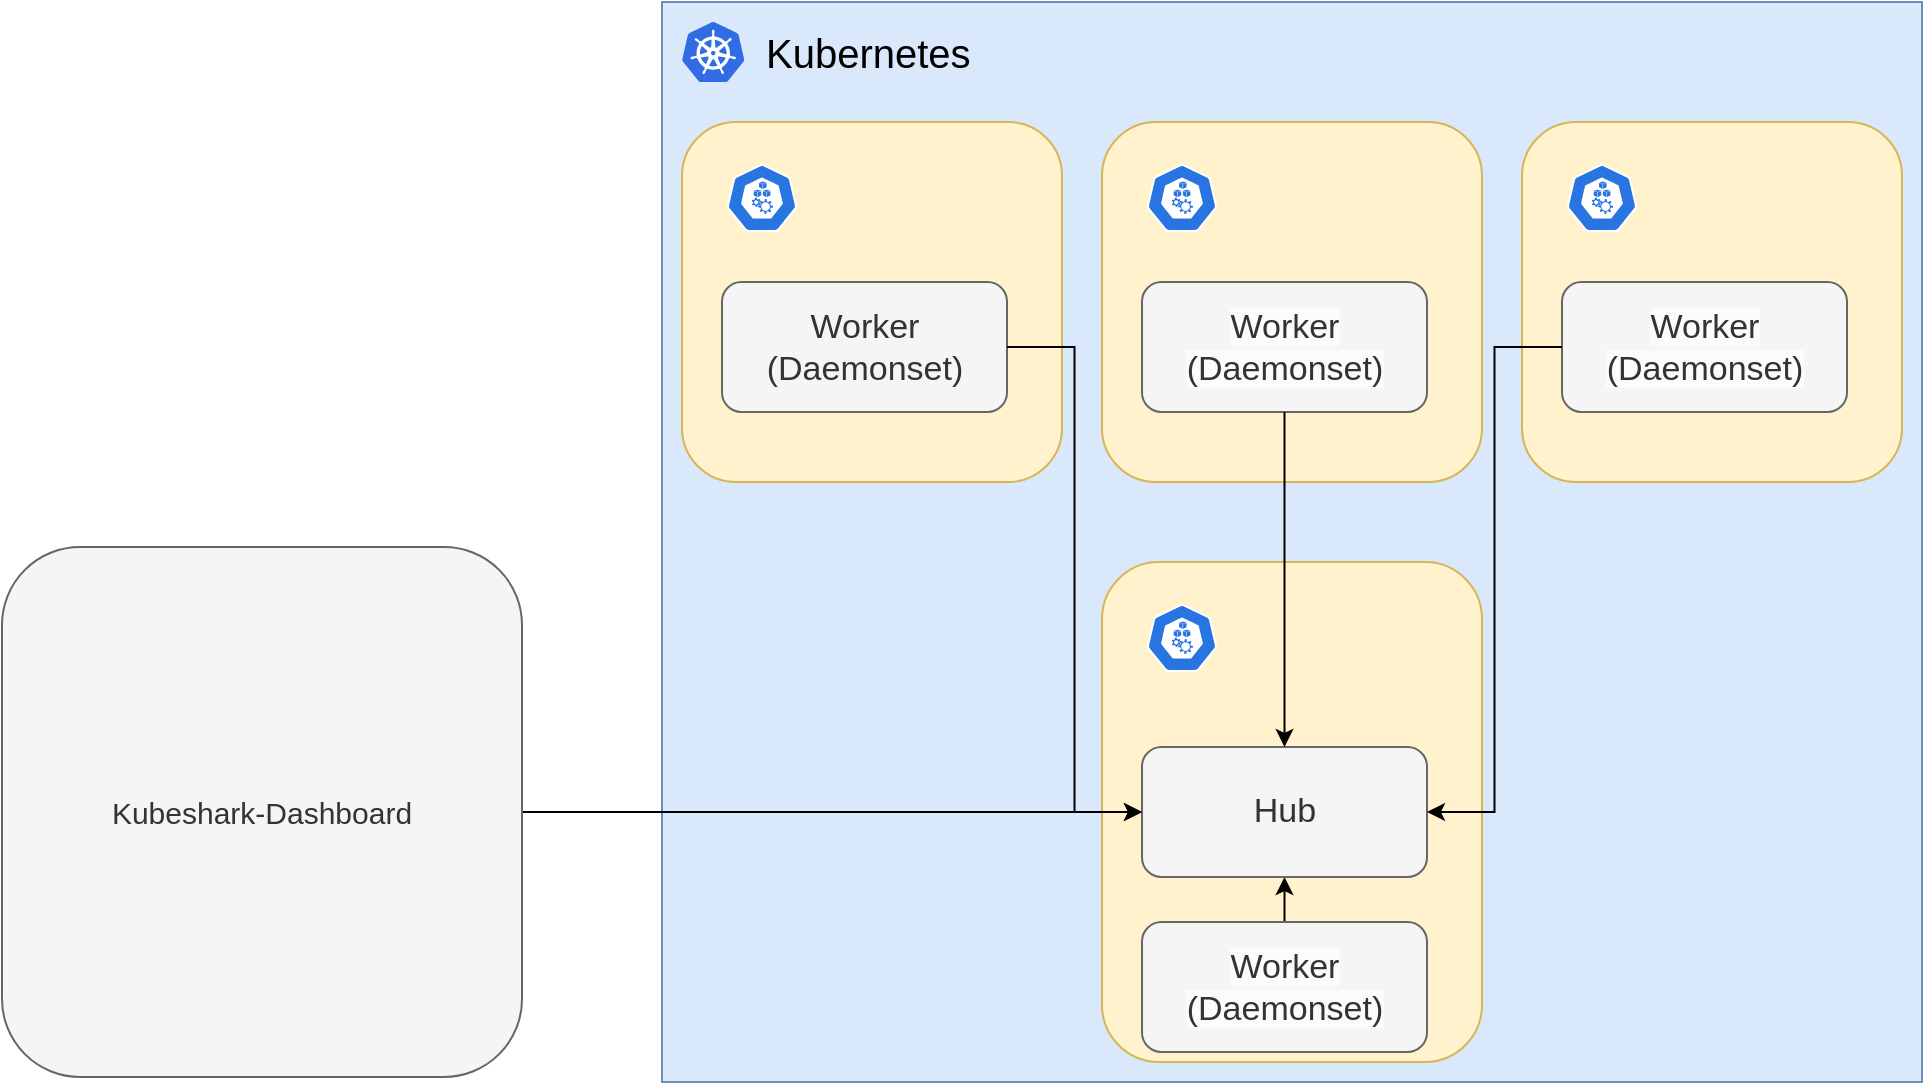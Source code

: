 <mxfile version="21.7.2" type="device" pages="4">
  <diagram id="mGnUkdjGrTBO_hnKkqwj" name="Kubeshark">
    <mxGraphModel dx="1869" dy="606" grid="1" gridSize="10" guides="1" tooltips="1" connect="1" arrows="1" fold="1" page="1" pageScale="1" pageWidth="850" pageHeight="1100" math="0" shadow="0">
      <root>
        <mxCell id="0" />
        <mxCell id="1" parent="0" />
        <mxCell id="idYOMsIeLBP3vpjC0I2u-1" value="" style="rounded=0;whiteSpace=wrap;html=1;fillColor=#dae8fc;strokeColor=#6c8ebf;" vertex="1" parent="1">
          <mxGeometry x="110" y="280" width="630" height="540" as="geometry" />
        </mxCell>
        <mxCell id="idYOMsIeLBP3vpjC0I2u-2" value="" style="image;sketch=0;aspect=fixed;html=1;points=[];align=center;fontSize=12;image=img/lib/mscae/Kubernetes.svg;" vertex="1" parent="1">
          <mxGeometry x="120" y="290" width="31.25" height="30" as="geometry" />
        </mxCell>
        <mxCell id="idYOMsIeLBP3vpjC0I2u-3" value="&lt;font style=&quot;font-size: 20px;&quot;&gt;Kubernetes&lt;/font&gt;" style="text;html=1;strokeColor=none;fillColor=none;align=left;verticalAlign=middle;whiteSpace=wrap;rounded=0;" vertex="1" parent="1">
          <mxGeometry x="160" y="290" width="200" height="30" as="geometry" />
        </mxCell>
        <mxCell id="idYOMsIeLBP3vpjC0I2u-4" value="" style="rounded=1;whiteSpace=wrap;html=1;fillColor=#fff2cc;strokeColor=#d6b656;" vertex="1" parent="1">
          <mxGeometry x="120" y="340" width="190" height="180" as="geometry" />
        </mxCell>
        <mxCell id="idYOMsIeLBP3vpjC0I2u-5" value="" style="sketch=0;html=1;dashed=0;whitespace=wrap;fillColor=#2875E2;strokeColor=#ffffff;points=[[0.005,0.63,0],[0.1,0.2,0],[0.9,0.2,0],[0.5,0,0],[0.995,0.63,0],[0.72,0.99,0],[0.5,1,0],[0.28,0.99,0]];verticalLabelPosition=bottom;align=center;verticalAlign=top;shape=mxgraph.kubernetes.icon;prIcon=node" vertex="1" parent="1">
          <mxGeometry x="140" y="361" width="40" height="34" as="geometry" />
        </mxCell>
        <mxCell id="EySFWMYUhpNZ5J_-jqNt-1" value="&lt;font style=&quot;font-size: 17px;&quot;&gt;Worker&lt;br&gt;(Daemonset)&lt;br&gt;&lt;/font&gt;" style="rounded=1;whiteSpace=wrap;html=1;fillColor=#f5f5f5;fontColor=#333333;strokeColor=#666666;" vertex="1" parent="1">
          <mxGeometry x="140" y="420" width="142.5" height="65" as="geometry" />
        </mxCell>
        <mxCell id="EySFWMYUhpNZ5J_-jqNt-2" value="" style="rounded=1;whiteSpace=wrap;html=1;fillColor=#fff2cc;strokeColor=#d6b656;" vertex="1" parent="1">
          <mxGeometry x="330" y="340" width="190" height="180" as="geometry" />
        </mxCell>
        <mxCell id="EySFWMYUhpNZ5J_-jqNt-3" value="" style="sketch=0;html=1;dashed=0;whitespace=wrap;fillColor=#2875E2;strokeColor=#ffffff;points=[[0.005,0.63,0],[0.1,0.2,0],[0.9,0.2,0],[0.5,0,0],[0.995,0.63,0],[0.72,0.99,0],[0.5,1,0],[0.28,0.99,0]];verticalLabelPosition=bottom;align=center;verticalAlign=top;shape=mxgraph.kubernetes.icon;prIcon=node" vertex="1" parent="1">
          <mxGeometry x="350" y="361" width="40" height="34" as="geometry" />
        </mxCell>
        <mxCell id="EySFWMYUhpNZ5J_-jqNt-5" value="&lt;meta charset=&quot;utf-8&quot;&gt;&lt;span style=&quot;color: rgb(51, 51, 51); font-family: Helvetica; font-size: 17px; font-style: normal; font-variant-ligatures: normal; font-variant-caps: normal; font-weight: 400; letter-spacing: normal; orphans: 2; text-align: center; text-indent: 0px; text-transform: none; widows: 2; word-spacing: 0px; -webkit-text-stroke-width: 0px; background-color: rgb(251, 251, 251); text-decoration-thickness: initial; text-decoration-style: initial; text-decoration-color: initial; float: none; display: inline !important;&quot;&gt;Worker&lt;/span&gt;&lt;br style=&quot;border-color: var(--border-color); color: rgb(51, 51, 51); font-family: Helvetica; font-size: 17px; font-style: normal; font-variant-ligatures: normal; font-variant-caps: normal; font-weight: 400; letter-spacing: normal; orphans: 2; text-align: center; text-indent: 0px; text-transform: none; widows: 2; word-spacing: 0px; -webkit-text-stroke-width: 0px; background-color: rgb(251, 251, 251); text-decoration-thickness: initial; text-decoration-style: initial; text-decoration-color: initial;&quot;&gt;&lt;span style=&quot;color: rgb(51, 51, 51); font-family: Helvetica; font-size: 17px; font-style: normal; font-variant-ligatures: normal; font-variant-caps: normal; font-weight: 400; letter-spacing: normal; orphans: 2; text-align: center; text-indent: 0px; text-transform: none; widows: 2; word-spacing: 0px; -webkit-text-stroke-width: 0px; background-color: rgb(251, 251, 251); text-decoration-thickness: initial; text-decoration-style: initial; text-decoration-color: initial; float: none; display: inline !important;&quot;&gt;(Daemonset)&lt;/span&gt;" style="rounded=1;whiteSpace=wrap;html=1;fillColor=#f5f5f5;fontColor=#333333;strokeColor=#666666;" vertex="1" parent="1">
          <mxGeometry x="350" y="420" width="142.5" height="65" as="geometry" />
        </mxCell>
        <mxCell id="EySFWMYUhpNZ5J_-jqNt-6" value="" style="rounded=1;whiteSpace=wrap;html=1;fillColor=#fff2cc;strokeColor=#d6b656;" vertex="1" parent="1">
          <mxGeometry x="540" y="340" width="190" height="180" as="geometry" />
        </mxCell>
        <mxCell id="EySFWMYUhpNZ5J_-jqNt-7" value="" style="sketch=0;html=1;dashed=0;whitespace=wrap;fillColor=#2875E2;strokeColor=#ffffff;points=[[0.005,0.63,0],[0.1,0.2,0],[0.9,0.2,0],[0.5,0,0],[0.995,0.63,0],[0.72,0.99,0],[0.5,1,0],[0.28,0.99,0]];verticalLabelPosition=bottom;align=center;verticalAlign=top;shape=mxgraph.kubernetes.icon;prIcon=node" vertex="1" parent="1">
          <mxGeometry x="560" y="361" width="40" height="34" as="geometry" />
        </mxCell>
        <mxCell id="EySFWMYUhpNZ5J_-jqNt-9" value="&lt;meta charset=&quot;utf-8&quot;&gt;&lt;span style=&quot;color: rgb(51, 51, 51); font-family: Helvetica; font-size: 17px; font-style: normal; font-variant-ligatures: normal; font-variant-caps: normal; font-weight: 400; letter-spacing: normal; orphans: 2; text-align: center; text-indent: 0px; text-transform: none; widows: 2; word-spacing: 0px; -webkit-text-stroke-width: 0px; background-color: rgb(251, 251, 251); text-decoration-thickness: initial; text-decoration-style: initial; text-decoration-color: initial; float: none; display: inline !important;&quot;&gt;Worker&lt;/span&gt;&lt;br style=&quot;border-color: var(--border-color); color: rgb(51, 51, 51); font-family: Helvetica; font-size: 17px; font-style: normal; font-variant-ligatures: normal; font-variant-caps: normal; font-weight: 400; letter-spacing: normal; orphans: 2; text-align: center; text-indent: 0px; text-transform: none; widows: 2; word-spacing: 0px; -webkit-text-stroke-width: 0px; background-color: rgb(251, 251, 251); text-decoration-thickness: initial; text-decoration-style: initial; text-decoration-color: initial;&quot;&gt;&lt;span style=&quot;color: rgb(51, 51, 51); font-family: Helvetica; font-size: 17px; font-style: normal; font-variant-ligatures: normal; font-variant-caps: normal; font-weight: 400; letter-spacing: normal; orphans: 2; text-align: center; text-indent: 0px; text-transform: none; widows: 2; word-spacing: 0px; -webkit-text-stroke-width: 0px; background-color: rgb(251, 251, 251); text-decoration-thickness: initial; text-decoration-style: initial; text-decoration-color: initial; float: none; display: inline !important;&quot;&gt;(Daemonset)&lt;/span&gt;" style="rounded=1;whiteSpace=wrap;html=1;fillColor=#f5f5f5;fontColor=#333333;strokeColor=#666666;" vertex="1" parent="1">
          <mxGeometry x="560" y="420" width="142.5" height="65" as="geometry" />
        </mxCell>
        <mxCell id="EySFWMYUhpNZ5J_-jqNt-14" value="" style="rounded=1;whiteSpace=wrap;html=1;fillColor=#fff2cc;strokeColor=#d6b656;" vertex="1" parent="1">
          <mxGeometry x="330" y="560" width="190" height="250" as="geometry" />
        </mxCell>
        <mxCell id="EySFWMYUhpNZ5J_-jqNt-15" value="" style="sketch=0;html=1;dashed=0;whitespace=wrap;fillColor=#2875E2;strokeColor=#ffffff;points=[[0.005,0.63,0],[0.1,0.2,0],[0.9,0.2,0],[0.5,0,0],[0.995,0.63,0],[0.72,0.99,0],[0.5,1,0],[0.28,0.99,0]];verticalLabelPosition=bottom;align=center;verticalAlign=top;shape=mxgraph.kubernetes.icon;prIcon=node" vertex="1" parent="1">
          <mxGeometry x="350" y="581" width="40" height="34" as="geometry" />
        </mxCell>
        <mxCell id="EySFWMYUhpNZ5J_-jqNt-22" style="edgeStyle=orthogonalEdgeStyle;rounded=0;orthogonalLoop=1;jettySize=auto;html=1;entryX=0.5;entryY=1;entryDx=0;entryDy=0;" edge="1" parent="1" source="EySFWMYUhpNZ5J_-jqNt-17" target="EySFWMYUhpNZ5J_-jqNt-18">
          <mxGeometry relative="1" as="geometry" />
        </mxCell>
        <mxCell id="EySFWMYUhpNZ5J_-jqNt-17" value="&lt;meta charset=&quot;utf-8&quot;&gt;&lt;span style=&quot;color: rgb(51, 51, 51); font-family: Helvetica; font-size: 17px; font-style: normal; font-variant-ligatures: normal; font-variant-caps: normal; font-weight: 400; letter-spacing: normal; orphans: 2; text-align: center; text-indent: 0px; text-transform: none; widows: 2; word-spacing: 0px; -webkit-text-stroke-width: 0px; background-color: rgb(251, 251, 251); text-decoration-thickness: initial; text-decoration-style: initial; text-decoration-color: initial; float: none; display: inline !important;&quot;&gt;Worker&lt;/span&gt;&lt;br style=&quot;border-color: var(--border-color); color: rgb(51, 51, 51); font-family: Helvetica; font-size: 17px; font-style: normal; font-variant-ligatures: normal; font-variant-caps: normal; font-weight: 400; letter-spacing: normal; orphans: 2; text-align: center; text-indent: 0px; text-transform: none; widows: 2; word-spacing: 0px; -webkit-text-stroke-width: 0px; background-color: rgb(251, 251, 251); text-decoration-thickness: initial; text-decoration-style: initial; text-decoration-color: initial;&quot;&gt;&lt;span style=&quot;color: rgb(51, 51, 51); font-family: Helvetica; font-size: 17px; font-style: normal; font-variant-ligatures: normal; font-variant-caps: normal; font-weight: 400; letter-spacing: normal; orphans: 2; text-align: center; text-indent: 0px; text-transform: none; widows: 2; word-spacing: 0px; -webkit-text-stroke-width: 0px; background-color: rgb(251, 251, 251); text-decoration-thickness: initial; text-decoration-style: initial; text-decoration-color: initial; float: none; display: inline !important;&quot;&gt;(Daemonset)&lt;/span&gt;" style="rounded=1;whiteSpace=wrap;html=1;fillColor=#f5f5f5;fontColor=#333333;strokeColor=#666666;" vertex="1" parent="1">
          <mxGeometry x="350" y="740" width="142.5" height="65" as="geometry" />
        </mxCell>
        <mxCell id="EySFWMYUhpNZ5J_-jqNt-18" value="&lt;font style=&quot;font-size: 17px;&quot;&gt;Hub&lt;br&gt;&lt;/font&gt;" style="rounded=1;whiteSpace=wrap;html=1;fillColor=#f5f5f5;fontColor=#333333;strokeColor=#666666;" vertex="1" parent="1">
          <mxGeometry x="350" y="652.5" width="142.5" height="65" as="geometry" />
        </mxCell>
        <mxCell id="EySFWMYUhpNZ5J_-jqNt-21" style="edgeStyle=orthogonalEdgeStyle;rounded=0;orthogonalLoop=1;jettySize=auto;html=1;entryX=0.5;entryY=0;entryDx=0;entryDy=0;" edge="1" parent="1" source="EySFWMYUhpNZ5J_-jqNt-5" target="EySFWMYUhpNZ5J_-jqNt-18">
          <mxGeometry relative="1" as="geometry" />
        </mxCell>
        <mxCell id="EySFWMYUhpNZ5J_-jqNt-19" style="edgeStyle=orthogonalEdgeStyle;rounded=0;orthogonalLoop=1;jettySize=auto;html=1;entryX=0;entryY=0.5;entryDx=0;entryDy=0;" edge="1" parent="1" source="EySFWMYUhpNZ5J_-jqNt-1" target="EySFWMYUhpNZ5J_-jqNt-18">
          <mxGeometry relative="1" as="geometry" />
        </mxCell>
        <mxCell id="EySFWMYUhpNZ5J_-jqNt-20" style="edgeStyle=orthogonalEdgeStyle;rounded=0;orthogonalLoop=1;jettySize=auto;html=1;entryX=1;entryY=0.5;entryDx=0;entryDy=0;" edge="1" parent="1" source="EySFWMYUhpNZ5J_-jqNt-9" target="EySFWMYUhpNZ5J_-jqNt-18">
          <mxGeometry relative="1" as="geometry" />
        </mxCell>
        <mxCell id="MSjto3c_CYNVdikJOdf4-2" style="edgeStyle=orthogonalEdgeStyle;rounded=0;orthogonalLoop=1;jettySize=auto;html=1;entryX=0;entryY=0.5;entryDx=0;entryDy=0;" edge="1" parent="1" source="MSjto3c_CYNVdikJOdf4-1" target="EySFWMYUhpNZ5J_-jqNt-18">
          <mxGeometry relative="1" as="geometry" />
        </mxCell>
        <mxCell id="MSjto3c_CYNVdikJOdf4-1" value="Kubeshark-Dashboard" style="rounded=1;whiteSpace=wrap;html=1;fillColor=#f5f5f5;fontColor=#333333;strokeColor=#666666;fontSize=15;" vertex="1" parent="1">
          <mxGeometry x="-220" y="552.5" width="260" height="265" as="geometry" />
        </mxCell>
      </root>
    </mxGraphModel>
  </diagram>
  <diagram id="xG2G6oWr5wzn9hj3HFU7" name="Kubecost">
    <mxGraphModel dx="866" dy="515" grid="1" gridSize="10" guides="1" tooltips="1" connect="1" arrows="1" fold="1" page="1" pageScale="1" pageWidth="850" pageHeight="1100" math="0" shadow="0">
      <root>
        <mxCell id="0" />
        <mxCell id="1" parent="0" />
        <mxCell id="BUUsTT3JtRrEiSULUm_d-1" value="" style="rounded=0;whiteSpace=wrap;html=1;fillColor=#dae8fc;strokeColor=#6c8ebf;" vertex="1" parent="1">
          <mxGeometry x="110" y="280" width="630" height="340" as="geometry" />
        </mxCell>
        <mxCell id="BUUsTT3JtRrEiSULUm_d-2" value="" style="image;sketch=0;aspect=fixed;html=1;points=[];align=center;fontSize=12;image=img/lib/mscae/Kubernetes.svg;" vertex="1" parent="1">
          <mxGeometry x="120" y="290" width="31.25" height="30" as="geometry" />
        </mxCell>
        <mxCell id="BUUsTT3JtRrEiSULUm_d-3" value="&lt;font style=&quot;font-size: 20px;&quot;&gt;Kubernetes&lt;/font&gt;" style="text;html=1;strokeColor=none;fillColor=none;align=left;verticalAlign=middle;whiteSpace=wrap;rounded=0;" vertex="1" parent="1">
          <mxGeometry x="160" y="290" width="200" height="30" as="geometry" />
        </mxCell>
        <mxCell id="9XruO9-IVQuerN8avjQJ-11" value="" style="edgeStyle=orthogonalEdgeStyle;rounded=0;orthogonalLoop=1;jettySize=auto;html=1;" edge="1" parent="1" source="9XruO9-IVQuerN8avjQJ-1" target="9XruO9-IVQuerN8avjQJ-8">
          <mxGeometry relative="1" as="geometry" />
        </mxCell>
        <mxCell id="9XruO9-IVQuerN8avjQJ-13" style="edgeStyle=orthogonalEdgeStyle;rounded=0;orthogonalLoop=1;jettySize=auto;html=1;entryX=1;entryY=0.5;entryDx=0;entryDy=0;" edge="1" parent="1" source="9XruO9-IVQuerN8avjQJ-1" target="9XruO9-IVQuerN8avjQJ-4">
          <mxGeometry relative="1" as="geometry">
            <Array as="points">
              <mxPoint x="470" y="532" />
            </Array>
          </mxGeometry>
        </mxCell>
        <mxCell id="9XruO9-IVQuerN8avjQJ-1" value="&lt;font style=&quot;font-size: 17px;&quot;&gt;Kubecost&lt;/font&gt;" style="rounded=1;whiteSpace=wrap;html=1;fillColor=#f5f5f5;fontColor=#333333;strokeColor=#666666;" vertex="1" parent="1">
          <mxGeometry x="397.5" y="380" width="142.5" height="65" as="geometry" />
        </mxCell>
        <mxCell id="9XruO9-IVQuerN8avjQJ-7" style="edgeStyle=orthogonalEdgeStyle;rounded=0;orthogonalLoop=1;jettySize=auto;html=1;entryX=0.5;entryY=1;entryDx=0;entryDy=0;" edge="1" parent="1" source="9XruO9-IVQuerN8avjQJ-4" target="9XruO9-IVQuerN8avjQJ-5">
          <mxGeometry relative="1" as="geometry" />
        </mxCell>
        <mxCell id="9XruO9-IVQuerN8avjQJ-4" value="&lt;font style=&quot;font-size: 17px;&quot;&gt;Prometheus&lt;br&gt;&lt;/font&gt;" style="rounded=1;whiteSpace=wrap;html=1;fillColor=#f5f5f5;fontColor=#333333;strokeColor=#666666;" vertex="1" parent="1">
          <mxGeometry x="220" y="500" width="142.5" height="65" as="geometry" />
        </mxCell>
        <mxCell id="9XruO9-IVQuerN8avjQJ-5" value="&lt;font style=&quot;font-size: 17px;&quot;&gt;Grafana&lt;br&gt;&lt;/font&gt;" style="rounded=1;whiteSpace=wrap;html=1;fillColor=#f5f5f5;fontColor=#333333;strokeColor=#666666;" vertex="1" parent="1">
          <mxGeometry x="220" y="380" width="142.5" height="65" as="geometry" />
        </mxCell>
        <mxCell id="9XruO9-IVQuerN8avjQJ-8" value="API" style="sketch=0;html=1;dashed=0;whitespace=wrap;fillColor=#2875E2;strokeColor=#ffffff;points=[[0.005,0.63,0],[0.1,0.2,0],[0.9,0.2,0],[0.5,0,0],[0.995,0.63,0],[0.72,0.99,0],[0.5,1,0],[0.28,0.99,0]];verticalLabelPosition=bottom;align=center;verticalAlign=top;shape=mxgraph.kubernetes.icon;prIcon=api" vertex="1" parent="1">
          <mxGeometry x="580" y="371.75" width="130" height="81.5" as="geometry" />
        </mxCell>
      </root>
    </mxGraphModel>
  </diagram>
  <diagram id="wxxTOPXyR2lKAKk-hibP" name="Fluentbit">
    <mxGraphModel dx="1237" dy="736" grid="1" gridSize="10" guides="1" tooltips="1" connect="1" arrows="1" fold="1" page="1" pageScale="1" pageWidth="827" pageHeight="1169" math="0" shadow="0">
      <root>
        <mxCell id="0" />
        <mxCell id="1" parent="0" />
        <mxCell id="cTjUeCa3bveSQWPKW0by-1" value="" style="rounded=0;whiteSpace=wrap;html=1;fillColor=#f5f5f5;fontColor=#333333;strokeColor=#666666;" parent="1" vertex="1">
          <mxGeometry x="110" y="40" width="440" height="130" as="geometry" />
        </mxCell>
        <mxCell id="cTjUeCa3bveSQWPKW0by-2" value="&lt;font style=&quot;font-size: 17px;&quot;&gt;LogGroups&lt;/font&gt;" style="rounded=1;whiteSpace=wrap;html=1;fillColor=#fff2cc;strokeColor=#d6b656;" parent="1" vertex="1">
          <mxGeometry x="151.25" y="90" width="150" height="60" as="geometry" />
        </mxCell>
        <mxCell id="cTjUeCa3bveSQWPKW0by-3" value="&lt;font style=&quot;font-size: 17px;&quot;&gt;Metrics&lt;/font&gt;" style="rounded=1;whiteSpace=wrap;html=1;fillColor=#fff2cc;strokeColor=#d6b656;" parent="1" vertex="1">
          <mxGeometry x="360" y="90" width="150" height="60" as="geometry" />
        </mxCell>
        <mxCell id="cTjUeCa3bveSQWPKW0by-7" value="" style="rounded=0;whiteSpace=wrap;html=1;fillColor=#dae8fc;strokeColor=#6c8ebf;" parent="1" vertex="1">
          <mxGeometry x="110" y="280" width="440" height="270" as="geometry" />
        </mxCell>
        <mxCell id="NecoxVg8gG25Qi0w1O1y-1" value="" style="image;sketch=0;aspect=fixed;html=1;points=[];align=center;fontSize=12;image=img/lib/mscae/Kubernetes.svg;" parent="1" vertex="1">
          <mxGeometry x="120" y="290" width="31.25" height="30" as="geometry" />
        </mxCell>
        <mxCell id="NecoxVg8gG25Qi0w1O1y-2" value="&lt;font style=&quot;font-size: 20px;&quot;&gt;Kubernetes&lt;/font&gt;" style="text;html=1;strokeColor=none;fillColor=none;align=left;verticalAlign=middle;whiteSpace=wrap;rounded=0;" parent="1" vertex="1">
          <mxGeometry x="160" y="290" width="200" height="30" as="geometry" />
        </mxCell>
        <mxCell id="mE95PVr27q1E-bh8URBn-1" value="" style="rounded=1;whiteSpace=wrap;html=1;fillColor=#fff2cc;strokeColor=#d6b656;" parent="1" vertex="1">
          <mxGeometry x="120" y="340" width="420" height="180" as="geometry" />
        </mxCell>
        <mxCell id="mE95PVr27q1E-bh8URBn-9" value="" style="sketch=0;html=1;dashed=0;whitespace=wrap;fillColor=#2875E2;strokeColor=#ffffff;points=[[0.005,0.63,0],[0.1,0.2,0],[0.9,0.2,0],[0.5,0,0],[0.995,0.63,0],[0.72,0.99,0],[0.5,1,0],[0.28,0.99,0]];verticalLabelPosition=bottom;align=center;verticalAlign=top;shape=mxgraph.kubernetes.icon;prIcon=node" parent="1" vertex="1">
          <mxGeometry x="160" y="360" width="40" height="34" as="geometry" />
        </mxCell>
        <mxCell id="mE95PVr27q1E-bh8URBn-10" value="" style="endArrow=classic;html=1;rounded=0;exitX=0.5;exitY=0;exitDx=0;exitDy=0;entryX=0.5;entryY=1;entryDx=0;entryDy=0;" parent="1" source="mE95PVr27q1E-bh8URBn-7" target="cTjUeCa3bveSQWPKW0by-1" edge="1">
          <mxGeometry width="50" height="50" relative="1" as="geometry">
            <mxPoint x="410" y="360" as="sourcePoint" />
            <mxPoint x="460" y="310" as="targetPoint" />
            <Array as="points">
              <mxPoint x="435" y="230" />
              <mxPoint x="330" y="230" />
            </Array>
          </mxGeometry>
        </mxCell>
        <mxCell id="JUfQGIsNPBeVQ0bQOBPh-1" value="" style="swimlane;startSize=0;fillColor=#f5f5f5;fontColor=#333333;strokeColor=#666666;" parent="1" vertex="1">
          <mxGeometry x="627" y="40" width="313" height="510" as="geometry" />
        </mxCell>
        <mxCell id="JUfQGIsNPBeVQ0bQOBPh-3" value="" style="swimlane;startSize=0;" parent="1" vertex="1">
          <mxGeometry x="80" y="10" width="890" height="570" as="geometry" />
        </mxCell>
        <mxCell id="mE95PVr27q1E-bh8URBn-7" value="&lt;font style=&quot;font-size: 17px;&quot;&gt;FluentBit&lt;/font&gt;" style="rounded=1;whiteSpace=wrap;html=1;fillColor=#f5f5f5;fontColor=#333333;strokeColor=#666666;" parent="JUfQGIsNPBeVQ0bQOBPh-3" vertex="1">
          <mxGeometry x="280.55" y="350" width="150" height="40" as="geometry" />
        </mxCell>
        <mxCell id="JUfQGIsNPBeVQ0bQOBPh-13" value="" style="endArrow=classic;startArrow=classic;html=1;rounded=0;exitX=0.5;exitY=0;exitDx=0;exitDy=0;entryX=0.44;entryY=1.01;entryDx=0;entryDy=0;entryPerimeter=0;" parent="JUfQGIsNPBeVQ0bQOBPh-3" target="mE95PVr27q1E-bh8URBn-7" edge="1">
          <mxGeometry width="50" height="50" relative="1" as="geometry">
            <mxPoint x="346.4" y="410" as="sourcePoint" />
            <mxPoint x="290" y="370" as="targetPoint" />
          </mxGeometry>
        </mxCell>
        <mxCell id="mE95PVr27q1E-bh8URBn-3" value="&lt;font style=&quot;font-size: 20px;&quot;&gt;Node&lt;/font&gt;" style="text;html=1;strokeColor=none;fillColor=none;align=left;verticalAlign=middle;whiteSpace=wrap;rounded=0;" parent="JUfQGIsNPBeVQ0bQOBPh-3" vertex="1">
          <mxGeometry x="130" y="355" width="98.75" height="30" as="geometry" />
        </mxCell>
        <mxCell id="mE95PVr27q1E-bh8URBn-14" value="&lt;font style=&quot;font-size: 17px;&quot;&gt;Output&lt;/font&gt;" style="rounded=1;whiteSpace=wrap;html=1;fillColor=#fff2cc;strokeColor=#d6b656;" parent="JUfQGIsNPBeVQ0bQOBPh-3" vertex="1">
          <mxGeometry x="560" y="440" width="120" height="60" as="geometry" />
        </mxCell>
        <mxCell id="mE95PVr27q1E-bh8URBn-25" value="- ELK&lt;br&gt;- Cloudwatch&lt;br&gt;- Prometheus&lt;br&gt;-Grafana Loki" style="rounded=0;whiteSpace=wrap;html=1;fillColor=#fff2cc;strokeColor=#d6b656;" parent="JUfQGIsNPBeVQ0bQOBPh-3" vertex="1">
          <mxGeometry x="720" y="440" width="120" height="60" as="geometry" />
        </mxCell>
        <mxCell id="mE95PVr27q1E-bh8URBn-13" value="&lt;font style=&quot;font-size: 17px;&quot;&gt;Filter&lt;/font&gt;" style="rounded=1;whiteSpace=wrap;html=1;fillColor=#ffe6cc;strokeColor=#d79b00;" parent="JUfQGIsNPBeVQ0bQOBPh-3" vertex="1">
          <mxGeometry x="560" y="330" width="120" height="60" as="geometry" />
        </mxCell>
        <mxCell id="mE95PVr27q1E-bh8URBn-19" value="" style="endArrow=classic;html=1;rounded=0;exitX=0.5;exitY=1;exitDx=0;exitDy=0;entryX=0.5;entryY=0;entryDx=0;entryDy=0;" parent="JUfQGIsNPBeVQ0bQOBPh-3" source="mE95PVr27q1E-bh8URBn-13" target="mE95PVr27q1E-bh8URBn-14" edge="1">
          <mxGeometry width="50" height="50" relative="1" as="geometry">
            <mxPoint x="630" y="270" as="sourcePoint" />
            <mxPoint x="630" y="310" as="targetPoint" />
          </mxGeometry>
        </mxCell>
        <mxCell id="mE95PVr27q1E-bh8URBn-24" value="- Regex&lt;br&gt;- Kubernetes" style="rounded=0;whiteSpace=wrap;html=1;fillColor=#ffe6cc;strokeColor=#d79b00;" parent="JUfQGIsNPBeVQ0bQOBPh-3" vertex="1">
          <mxGeometry x="720" y="330" width="120" height="60" as="geometry" />
        </mxCell>
        <mxCell id="mE95PVr27q1E-bh8URBn-12" value="&lt;font style=&quot;font-size: 17px;&quot;&gt;Parser&lt;/font&gt;" style="rounded=1;whiteSpace=wrap;html=1;fillColor=#dae8fc;strokeColor=#6c8ebf;" parent="JUfQGIsNPBeVQ0bQOBPh-3" vertex="1">
          <mxGeometry x="560" y="220" width="120" height="60" as="geometry" />
        </mxCell>
        <mxCell id="mE95PVr27q1E-bh8URBn-18" value="" style="endArrow=classic;html=1;rounded=0;exitX=0.5;exitY=1;exitDx=0;exitDy=0;entryX=0.5;entryY=0;entryDx=0;entryDy=0;" parent="JUfQGIsNPBeVQ0bQOBPh-3" source="mE95PVr27q1E-bh8URBn-12" target="mE95PVr27q1E-bh8URBn-13" edge="1">
          <mxGeometry width="50" height="50" relative="1" as="geometry">
            <mxPoint x="630" y="170" as="sourcePoint" />
            <mxPoint x="630" y="210" as="targetPoint" />
          </mxGeometry>
        </mxCell>
        <mxCell id="mE95PVr27q1E-bh8URBn-23" value="- JSON&lt;br&gt;- XML&lt;br&gt;- CSV" style="rounded=0;whiteSpace=wrap;html=1;fillColor=#dae8fc;strokeColor=#6c8ebf;" parent="JUfQGIsNPBeVQ0bQOBPh-3" vertex="1">
          <mxGeometry x="720" y="220" width="120" height="60" as="geometry" />
        </mxCell>
        <mxCell id="mE95PVr27q1E-bh8URBn-22" value="&lt;span style=&quot;background-color: rgb(245, 245, 245);&quot;&gt;- /var/log/container&lt;br&gt;- stdout&lt;br&gt;- stderror&lt;br&gt;&lt;/span&gt;" style="rounded=0;whiteSpace=wrap;html=1;fillColor=#f5f5f5;fontColor=#333333;strokeColor=#666666;" parent="JUfQGIsNPBeVQ0bQOBPh-3" vertex="1">
          <mxGeometry x="720" y="110" width="120" height="60" as="geometry" />
        </mxCell>
        <mxCell id="mE95PVr27q1E-bh8URBn-11" value="&lt;font style=&quot;font-size: 17px;&quot;&gt;Inputs&lt;/font&gt;" style="rounded=1;whiteSpace=wrap;html=1;fillColor=#f5f5f5;fontColor=#333333;strokeColor=#666666;" parent="JUfQGIsNPBeVQ0bQOBPh-3" vertex="1">
          <mxGeometry x="560" y="110" width="120" height="60" as="geometry" />
        </mxCell>
        <mxCell id="mE95PVr27q1E-bh8URBn-17" value="" style="endArrow=classic;html=1;rounded=0;exitX=0.5;exitY=1;exitDx=0;exitDy=0;entryX=0.5;entryY=0;entryDx=0;entryDy=0;" parent="JUfQGIsNPBeVQ0bQOBPh-3" source="mE95PVr27q1E-bh8URBn-11" target="mE95PVr27q1E-bh8URBn-12" edge="1">
          <mxGeometry width="50" height="50" relative="1" as="geometry">
            <mxPoint x="330" y="350" as="sourcePoint" />
            <mxPoint x="380" y="300" as="targetPoint" />
          </mxGeometry>
        </mxCell>
        <mxCell id="mE95PVr27q1E-bh8URBn-20" value="&lt;font style=&quot;font-size: 20px;&quot;&gt;Workflow / Pipe&lt;/font&gt;" style="text;html=1;strokeColor=none;fillColor=none;align=center;verticalAlign=middle;whiteSpace=wrap;rounded=0;" parent="JUfQGIsNPBeVQ0bQOBPh-3" vertex="1">
          <mxGeometry x="558.5" y="50" width="290" height="30" as="geometry" />
        </mxCell>
        <mxCell id="cTjUeCa3bveSQWPKW0by-5" value="&lt;font style=&quot;font-size: 21px;&quot;&gt;Cloudwatch&lt;/font&gt;" style="text;html=1;strokeColor=none;fillColor=none;align=left;verticalAlign=middle;whiteSpace=wrap;rounded=0;" parent="JUfQGIsNPBeVQ0bQOBPh-3" vertex="1">
          <mxGeometry x="200" y="40" width="119.45" height="30" as="geometry" />
        </mxCell>
        <mxCell id="JUfQGIsNPBeVQ0bQOBPh-4" value="&lt;font style=&quot;font-size: 17px;&quot;&gt;Container&lt;/font&gt;" style="rounded=1;whiteSpace=wrap;html=1;fillColor=#f5f5f5;fontColor=#333333;strokeColor=#666666;" parent="1" vertex="1">
          <mxGeometry x="140" y="420" width="142.5" height="65" as="geometry" />
        </mxCell>
        <mxCell id="JUfQGIsNPBeVQ0bQOBPh-11" value="" style="endArrow=classic;html=1;rounded=0;exitX=1;exitY=0.5;exitDx=0;exitDy=0;entryX=0;entryY=0.388;entryDx=0;entryDy=0;entryPerimeter=0;" parent="1" source="JUfQGIsNPBeVQ0bQOBPh-4" edge="1">
          <mxGeometry width="50" height="50" relative="1" as="geometry">
            <mxPoint x="410" y="310" as="sourcePoint" />
            <mxPoint x="330" y="452.01" as="targetPoint" />
          </mxGeometry>
        </mxCell>
        <mxCell id="A-WwPeNoWVJekPjsHrOu-1" value="&lt;meta charset=&quot;utf-8&quot;&gt;&lt;span style=&quot;color: rgb(0, 0, 0); font-family: Helvetica; font-size: 14px; font-style: normal; font-variant-ligatures: normal; font-variant-caps: normal; font-weight: 400; letter-spacing: normal; orphans: 2; text-align: center; text-indent: 0px; text-transform: none; widows: 2; word-spacing: 0px; -webkit-text-stroke-width: 0px; background-color: rgb(251, 251, 251); text-decoration-thickness: initial; text-decoration-style: initial; text-decoration-color: initial; float: none; display: inline !important;&quot;&gt;/var/log/container/234v3df-apache.log&lt;/span&gt;" style="whiteSpace=wrap;html=1;shape=mxgraph.basic.document" vertex="1" parent="1">
          <mxGeometry x="330" y="420" width="190" height="90" as="geometry" />
        </mxCell>
      </root>
    </mxGraphModel>
  </diagram>
  <diagram id="P5iqN89-uE1EdPtCb6XB" name="OpenTelemetry">
    <mxGraphModel dx="1812" dy="572" grid="1" gridSize="10" guides="1" tooltips="1" connect="1" arrows="1" fold="1" page="1" pageScale="1" pageWidth="850" pageHeight="1100" math="0" shadow="0">
      <root>
        <mxCell id="0" />
        <mxCell id="1" parent="0" />
        <mxCell id="fHbOTtwECzHgdVGJagg2-1" value="" style="rounded=0;whiteSpace=wrap;html=1;fillColor=#dae8fc;strokeColor=#6c8ebf;" vertex="1" parent="1">
          <mxGeometry x="110" y="280" width="630" height="540" as="geometry" />
        </mxCell>
        <mxCell id="fHbOTtwECzHgdVGJagg2-2" value="" style="image;sketch=0;aspect=fixed;html=1;points=[];align=center;fontSize=12;image=img/lib/mscae/Kubernetes.svg;" vertex="1" parent="1">
          <mxGeometry x="120" y="290" width="31.25" height="30" as="geometry" />
        </mxCell>
        <mxCell id="fHbOTtwECzHgdVGJagg2-3" value="&lt;font style=&quot;font-size: 20px;&quot;&gt;Kubernetes&lt;/font&gt;" style="text;html=1;strokeColor=none;fillColor=none;align=left;verticalAlign=middle;whiteSpace=wrap;rounded=0;" vertex="1" parent="1">
          <mxGeometry x="160" y="290" width="200" height="30" as="geometry" />
        </mxCell>
        <mxCell id="fHbOTtwECzHgdVGJagg2-4" value="" style="rounded=1;whiteSpace=wrap;html=1;fillColor=#fff2cc;strokeColor=#d6b656;" vertex="1" parent="1">
          <mxGeometry x="120" y="340" width="190" height="470" as="geometry" />
        </mxCell>
        <mxCell id="fHbOTtwECzHgdVGJagg2-5" value="" style="sketch=0;html=1;dashed=0;whitespace=wrap;fillColor=#2875E2;strokeColor=#ffffff;points=[[0.005,0.63,0],[0.1,0.2,0],[0.9,0.2,0],[0.5,0,0],[0.995,0.63,0],[0.72,0.99,0],[0.5,1,0],[0.28,0.99,0]];verticalLabelPosition=bottom;align=center;verticalAlign=top;shape=mxgraph.kubernetes.icon;prIcon=node" vertex="1" parent="1">
          <mxGeometry x="140" y="361" width="40" height="34" as="geometry" />
        </mxCell>
        <mxCell id="fHbOTtwECzHgdVGJagg2-6" value="&lt;font style=&quot;font-size: 17px;&quot;&gt;OpenTelemetry&lt;br&gt;Collector&lt;br&gt;&lt;/font&gt;" style="rounded=1;whiteSpace=wrap;html=1;fillColor=#f5f5f5;fontColor=#333333;strokeColor=#666666;" vertex="1" parent="1">
          <mxGeometry x="140" y="420" width="142.5" height="65" as="geometry" />
        </mxCell>
        <mxCell id="fHbOTtwECzHgdVGJagg2-7" value="" style="rounded=1;whiteSpace=wrap;html=1;fillColor=#fff2cc;strokeColor=#d6b656;" vertex="1" parent="1">
          <mxGeometry x="330" y="340" width="190" height="180" as="geometry" />
        </mxCell>
        <mxCell id="fHbOTtwECzHgdVGJagg2-8" value="" style="sketch=0;html=1;dashed=0;whitespace=wrap;fillColor=#2875E2;strokeColor=#ffffff;points=[[0.005,0.63,0],[0.1,0.2,0],[0.9,0.2,0],[0.5,0,0],[0.995,0.63,0],[0.72,0.99,0],[0.5,1,0],[0.28,0.99,0]];verticalLabelPosition=bottom;align=center;verticalAlign=top;shape=mxgraph.kubernetes.icon;prIcon=node" vertex="1" parent="1">
          <mxGeometry x="350" y="361" width="40" height="34" as="geometry" />
        </mxCell>
        <mxCell id="fHbOTtwECzHgdVGJagg2-9" value="&lt;meta charset=&quot;utf-8&quot;&gt;&lt;span style=&quot;color: rgb(51, 51, 51); font-family: Helvetica; font-size: 17px; font-style: normal; font-variant-ligatures: normal; font-variant-caps: normal; font-weight: 400; letter-spacing: normal; orphans: 2; text-align: center; text-indent: 0px; text-transform: none; widows: 2; word-spacing: 0px; -webkit-text-stroke-width: 0px; background-color: rgb(251, 251, 251); text-decoration-thickness: initial; text-decoration-style: initial; text-decoration-color: initial; float: none; display: inline !important;&quot;&gt;OpenTelemetry&lt;/span&gt;&lt;br style=&quot;border-color: var(--border-color); color: rgb(51, 51, 51); font-family: Helvetica; font-size: 17px; font-style: normal; font-variant-ligatures: normal; font-variant-caps: normal; font-weight: 400; letter-spacing: normal; orphans: 2; text-align: center; text-indent: 0px; text-transform: none; widows: 2; word-spacing: 0px; -webkit-text-stroke-width: 0px; background-color: rgb(251, 251, 251); text-decoration-thickness: initial; text-decoration-style: initial; text-decoration-color: initial;&quot;&gt;&lt;span style=&quot;color: rgb(51, 51, 51); font-family: Helvetica; font-size: 17px; font-style: normal; font-variant-ligatures: normal; font-variant-caps: normal; font-weight: 400; letter-spacing: normal; orphans: 2; text-align: center; text-indent: 0px; text-transform: none; widows: 2; word-spacing: 0px; -webkit-text-stroke-width: 0px; background-color: rgb(251, 251, 251); text-decoration-thickness: initial; text-decoration-style: initial; text-decoration-color: initial; float: none; display: inline !important;&quot;&gt;Collector&lt;/span&gt;" style="rounded=1;whiteSpace=wrap;html=1;fillColor=#f5f5f5;fontColor=#333333;strokeColor=#666666;" vertex="1" parent="1">
          <mxGeometry x="350" y="420" width="142.5" height="65" as="geometry" />
        </mxCell>
        <mxCell id="fHbOTtwECzHgdVGJagg2-13" value="" style="rounded=1;whiteSpace=wrap;html=1;fillColor=#fff2cc;strokeColor=#d6b656;" vertex="1" parent="1">
          <mxGeometry x="330" y="560" width="190" height="250" as="geometry" />
        </mxCell>
        <mxCell id="fHbOTtwECzHgdVGJagg2-14" value="" style="sketch=0;html=1;dashed=0;whitespace=wrap;fillColor=#2875E2;strokeColor=#ffffff;points=[[0.005,0.63,0],[0.1,0.2,0],[0.9,0.2,0],[0.5,0,0],[0.995,0.63,0],[0.72,0.99,0],[0.5,1,0],[0.28,0.99,0]];verticalLabelPosition=bottom;align=center;verticalAlign=top;shape=mxgraph.kubernetes.icon;prIcon=node" vertex="1" parent="1">
          <mxGeometry x="350" y="581" width="40" height="34" as="geometry" />
        </mxCell>
        <mxCell id="fHbOTtwECzHgdVGJagg2-15" style="edgeStyle=orthogonalEdgeStyle;rounded=0;orthogonalLoop=1;jettySize=auto;html=1;entryX=0.5;entryY=1;entryDx=0;entryDy=0;" edge="1" parent="1" source="fHbOTtwECzHgdVGJagg2-16" target="fHbOTtwECzHgdVGJagg2-17">
          <mxGeometry relative="1" as="geometry" />
        </mxCell>
        <mxCell id="fHbOTtwECzHgdVGJagg2-16" value="&lt;meta charset=&quot;utf-8&quot;&gt;&lt;span style=&quot;color: rgb(51, 51, 51); font-family: Helvetica; font-size: 17px; font-style: normal; font-variant-ligatures: normal; font-variant-caps: normal; font-weight: 400; letter-spacing: normal; orphans: 2; text-align: center; text-indent: 0px; text-transform: none; widows: 2; word-spacing: 0px; -webkit-text-stroke-width: 0px; background-color: rgb(251, 251, 251); text-decoration-thickness: initial; text-decoration-style: initial; text-decoration-color: initial; float: none; display: inline !important;&quot;&gt;OpenTelemetry&lt;/span&gt;&lt;br style=&quot;border-color: var(--border-color); color: rgb(51, 51, 51); font-family: Helvetica; font-size: 17px; font-style: normal; font-variant-ligatures: normal; font-variant-caps: normal; font-weight: 400; letter-spacing: normal; orphans: 2; text-align: center; text-indent: 0px; text-transform: none; widows: 2; word-spacing: 0px; -webkit-text-stroke-width: 0px; background-color: rgb(251, 251, 251); text-decoration-thickness: initial; text-decoration-style: initial; text-decoration-color: initial;&quot;&gt;&lt;span style=&quot;color: rgb(51, 51, 51); font-family: Helvetica; font-size: 17px; font-style: normal; font-variant-ligatures: normal; font-variant-caps: normal; font-weight: 400; letter-spacing: normal; orphans: 2; text-align: center; text-indent: 0px; text-transform: none; widows: 2; word-spacing: 0px; -webkit-text-stroke-width: 0px; background-color: rgb(251, 251, 251); text-decoration-thickness: initial; text-decoration-style: initial; text-decoration-color: initial; float: none; display: inline !important;&quot;&gt;Collector&lt;/span&gt;" style="rounded=1;whiteSpace=wrap;html=1;fillColor=#f5f5f5;fontColor=#333333;strokeColor=#666666;" vertex="1" parent="1">
          <mxGeometry x="350" y="740" width="142.5" height="65" as="geometry" />
        </mxCell>
        <mxCell id="fHbOTtwECzHgdVGJagg2-17" value="&lt;font style=&quot;font-size: 17px;&quot;&gt;ElasticSearch&lt;br&gt;&lt;/font&gt;" style="rounded=1;whiteSpace=wrap;html=1;fillColor=#f5f5f5;fontColor=#333333;strokeColor=#666666;" vertex="1" parent="1">
          <mxGeometry x="350" y="652.5" width="142.5" height="65" as="geometry" />
        </mxCell>
        <mxCell id="fHbOTtwECzHgdVGJagg2-18" style="edgeStyle=orthogonalEdgeStyle;rounded=0;orthogonalLoop=1;jettySize=auto;html=1;entryX=0.5;entryY=0;entryDx=0;entryDy=0;" edge="1" parent="1" source="fHbOTtwECzHgdVGJagg2-9" target="fHbOTtwECzHgdVGJagg2-17">
          <mxGeometry relative="1" as="geometry" />
        </mxCell>
        <mxCell id="fHbOTtwECzHgdVGJagg2-19" style="edgeStyle=orthogonalEdgeStyle;rounded=0;orthogonalLoop=1;jettySize=auto;html=1;entryX=0;entryY=0.5;entryDx=0;entryDy=0;" edge="1" parent="1" source="fHbOTtwECzHgdVGJagg2-6" target="fHbOTtwECzHgdVGJagg2-17">
          <mxGeometry relative="1" as="geometry" />
        </mxCell>
        <mxCell id="3MPiSXIYvGUAobEN982Q-1" value="&lt;font style=&quot;font-size: 17px;&quot;&gt;Pod&lt;br&gt;&lt;/font&gt;" style="rounded=1;whiteSpace=wrap;html=1;fillColor=#f5f5f5;fontColor=#333333;strokeColor=#666666;labelPosition=center;verticalLabelPosition=bottom;align=center;verticalAlign=top;" vertex="1" parent="1">
          <mxGeometry x="140" y="520" width="142.5" height="200" as="geometry" />
        </mxCell>
        <mxCell id="3MPiSXIYvGUAobEN982Q-4" style="edgeStyle=orthogonalEdgeStyle;rounded=0;orthogonalLoop=1;jettySize=auto;html=1;entryX=0.5;entryY=1;entryDx=0;entryDy=0;" edge="1" parent="1" source="3MPiSXIYvGUAobEN982Q-2" target="fHbOTtwECzHgdVGJagg2-6">
          <mxGeometry relative="1" as="geometry" />
        </mxCell>
        <mxCell id="3MPiSXIYvGUAobEN982Q-2" value="&lt;font style=&quot;font-size: 17px;&quot;&gt;Java App&lt;br&gt;&lt;/font&gt;" style="rounded=1;whiteSpace=wrap;html=1;fillColor=#f5f5f5;fontColor=#333333;strokeColor=#666666;" vertex="1" parent="1">
          <mxGeometry x="147.5" y="550" width="126.25" height="65" as="geometry" />
        </mxCell>
        <mxCell id="3MPiSXIYvGUAobEN982Q-3" value="&lt;font style=&quot;font-size: 17px;&quot;&gt;Java&lt;br&gt;Instrumentation&lt;br&gt;(Init Container)&lt;br&gt;&lt;/font&gt;" style="rounded=1;whiteSpace=wrap;html=1;fillColor=#f5f5f5;fontColor=#333333;strokeColor=#666666;" vertex="1" parent="1">
          <mxGeometry x="148.13" y="630" width="126.25" height="65" as="geometry" />
        </mxCell>
        <mxCell id="3MPiSXIYvGUAobEN982Q-5" value="" style="rounded=1;whiteSpace=wrap;html=1;fillColor=#fff2cc;strokeColor=#d6b656;" vertex="1" parent="1">
          <mxGeometry x="540" y="340" width="190" height="470" as="geometry" />
        </mxCell>
        <mxCell id="3MPiSXIYvGUAobEN982Q-6" value="" style="sketch=0;html=1;dashed=0;whitespace=wrap;fillColor=#2875E2;strokeColor=#ffffff;points=[[0.005,0.63,0],[0.1,0.2,0],[0.9,0.2,0],[0.5,0,0],[0.995,0.63,0],[0.72,0.99,0],[0.5,1,0],[0.28,0.99,0]];verticalLabelPosition=bottom;align=center;verticalAlign=top;shape=mxgraph.kubernetes.icon;prIcon=node" vertex="1" parent="1">
          <mxGeometry x="560" y="361" width="40" height="34" as="geometry" />
        </mxCell>
        <mxCell id="3MPiSXIYvGUAobEN982Q-12" style="edgeStyle=orthogonalEdgeStyle;rounded=0;orthogonalLoop=1;jettySize=auto;html=1;entryX=1;entryY=0.5;entryDx=0;entryDy=0;" edge="1" parent="1" source="3MPiSXIYvGUAobEN982Q-7" target="fHbOTtwECzHgdVGJagg2-17">
          <mxGeometry relative="1" as="geometry" />
        </mxCell>
        <mxCell id="3MPiSXIYvGUAobEN982Q-7" value="&lt;font style=&quot;font-size: 17px;&quot;&gt;OpenTelemetry&lt;br&gt;Collector&lt;br&gt;&lt;/font&gt;" style="rounded=1;whiteSpace=wrap;html=1;fillColor=#f5f5f5;fontColor=#333333;strokeColor=#666666;" vertex="1" parent="1">
          <mxGeometry x="560" y="420" width="142.5" height="65" as="geometry" />
        </mxCell>
        <mxCell id="3MPiSXIYvGUAobEN982Q-8" value="&lt;font style=&quot;font-size: 17px;&quot;&gt;Pod&lt;br&gt;&lt;/font&gt;" style="rounded=1;whiteSpace=wrap;html=1;fillColor=#f5f5f5;fontColor=#333333;strokeColor=#666666;labelPosition=center;verticalLabelPosition=bottom;align=center;verticalAlign=top;" vertex="1" parent="1">
          <mxGeometry x="560" y="520" width="142.5" height="200" as="geometry" />
        </mxCell>
        <mxCell id="3MPiSXIYvGUAobEN982Q-9" style="edgeStyle=orthogonalEdgeStyle;rounded=0;orthogonalLoop=1;jettySize=auto;html=1;entryX=0.5;entryY=1;entryDx=0;entryDy=0;" edge="1" parent="1" source="3MPiSXIYvGUAobEN982Q-10" target="3MPiSXIYvGUAobEN982Q-7">
          <mxGeometry relative="1" as="geometry" />
        </mxCell>
        <mxCell id="3MPiSXIYvGUAobEN982Q-10" value="&lt;font style=&quot;font-size: 17px;&quot;&gt;Python App&lt;br&gt;&lt;/font&gt;" style="rounded=1;whiteSpace=wrap;html=1;fillColor=#f5f5f5;fontColor=#333333;strokeColor=#666666;" vertex="1" parent="1">
          <mxGeometry x="567.5" y="550" width="126.25" height="65" as="geometry" />
        </mxCell>
        <mxCell id="3MPiSXIYvGUAobEN982Q-11" value="&lt;font style=&quot;font-size: 17px;&quot;&gt;Python&lt;br&gt;Instrumentation&lt;br&gt;(Init Container)&lt;br&gt;&lt;/font&gt;" style="rounded=1;whiteSpace=wrap;html=1;fillColor=#f5f5f5;fontColor=#333333;strokeColor=#666666;" vertex="1" parent="1">
          <mxGeometry x="568.13" y="630" width="126.25" height="65" as="geometry" />
        </mxCell>
        <mxCell id="3MPiSXIYvGUAobEN982Q-13" value="&lt;h1&gt;Logs&lt;/h1&gt;&lt;p&gt;Logs from runtime like&lt;/p&gt;&lt;p&gt;- Timestampe&lt;br&gt;- Message&lt;br&gt;- Level&lt;/p&gt;" style="text;html=1;strokeColor=none;fillColor=none;spacing=5;spacingTop=-20;whiteSpace=wrap;overflow=hidden;rounded=0;" vertex="1" parent="1">
          <mxGeometry x="-110" y="360.5" width="190" height="120" as="geometry" />
        </mxCell>
        <mxCell id="3MPiSXIYvGUAobEN982Q-14" value="&lt;h1&gt;Metrics&lt;/h1&gt;&lt;p&gt;Logs from Runtime like&lt;/p&gt;&lt;p&gt;- Heap&lt;br&gt;- Non-Heap&lt;br&gt;- Threads&lt;br&gt;- CPU&lt;/p&gt;" style="text;html=1;strokeColor=none;fillColor=none;spacing=5;spacingTop=-20;whiteSpace=wrap;overflow=hidden;rounded=0;" vertex="1" parent="1">
          <mxGeometry x="-110" y="499.5" width="190" height="145" as="geometry" />
        </mxCell>
        <mxCell id="3MPiSXIYvGUAobEN982Q-15" value="&lt;h1&gt;Traces&lt;/h1&gt;&lt;p&gt;Traces identified by propagation.&lt;br&gt;Parameters:&lt;/p&gt;&lt;p&gt;- Throughput&lt;br&gt;- Latency&lt;br&gt;- Failures&lt;/p&gt;" style="text;html=1;strokeColor=none;fillColor=none;spacing=5;spacingTop=-20;whiteSpace=wrap;overflow=hidden;rounded=0;" vertex="1" parent="1">
          <mxGeometry x="-110" y="644.5" width="190" height="145" as="geometry" />
        </mxCell>
      </root>
    </mxGraphModel>
  </diagram>
</mxfile>
